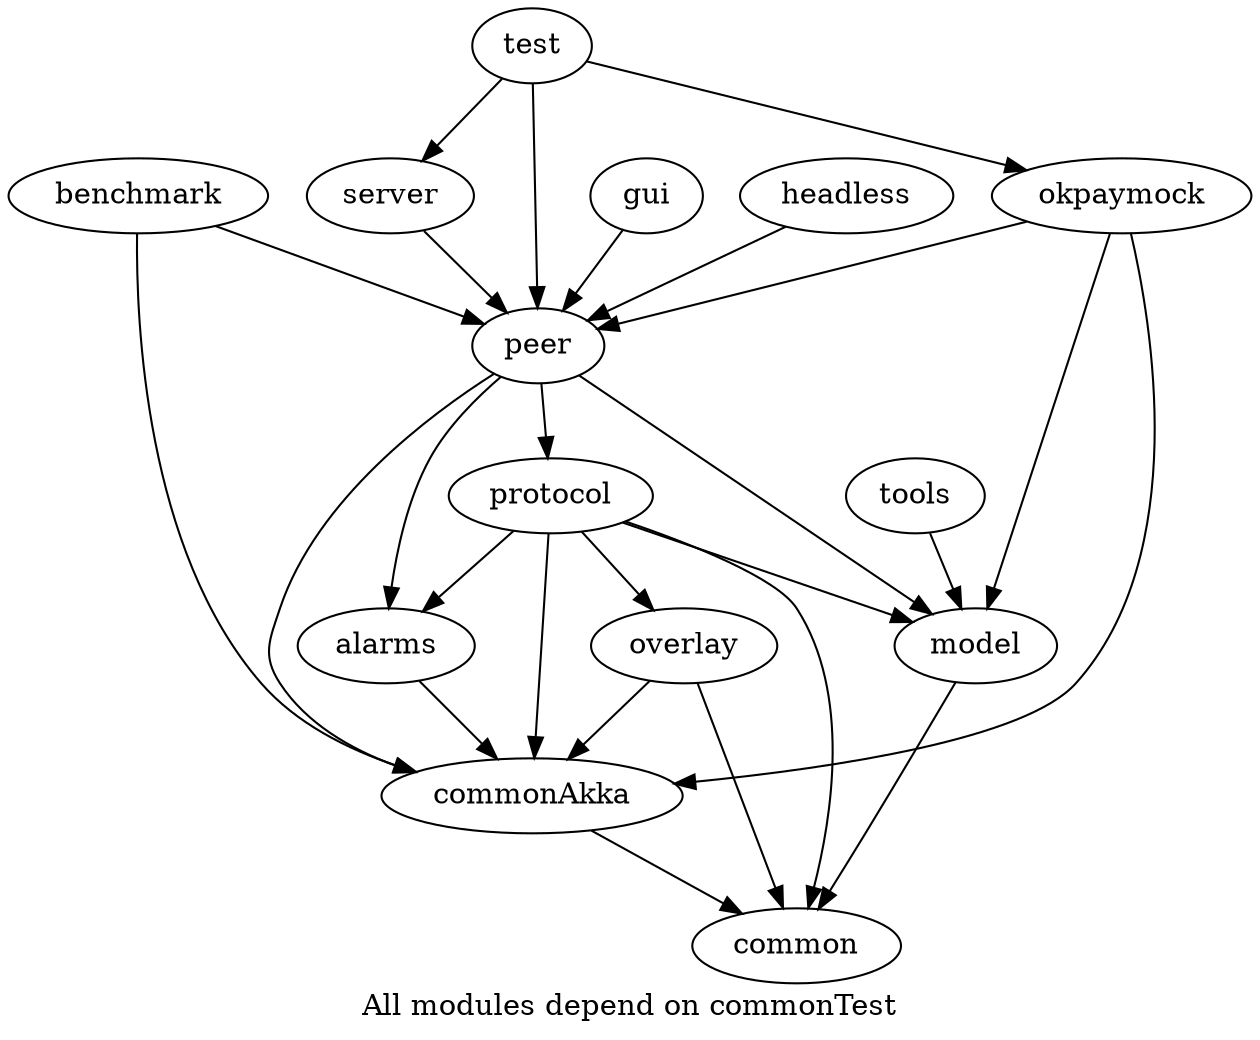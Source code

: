 digraph {
    graph[label="All modules depend on commonTest"];
    alarms -> commonAkka;
    server -> peer;
    test -> peer, server, okpaymock;
    gui -> peer;
    tools -> model;
    peer -> alarms, model, protocol, commonAkka;
    protocol -> alarms, model, common, commonAkka, overlay;
    overlay -> common, commonAkka;
    headless -> peer;
    okpaymock -> model, peer, commonAkka;
    commonAkka -> common;
    benchmark -> peer, commonAkka;
    model -> common;
}
